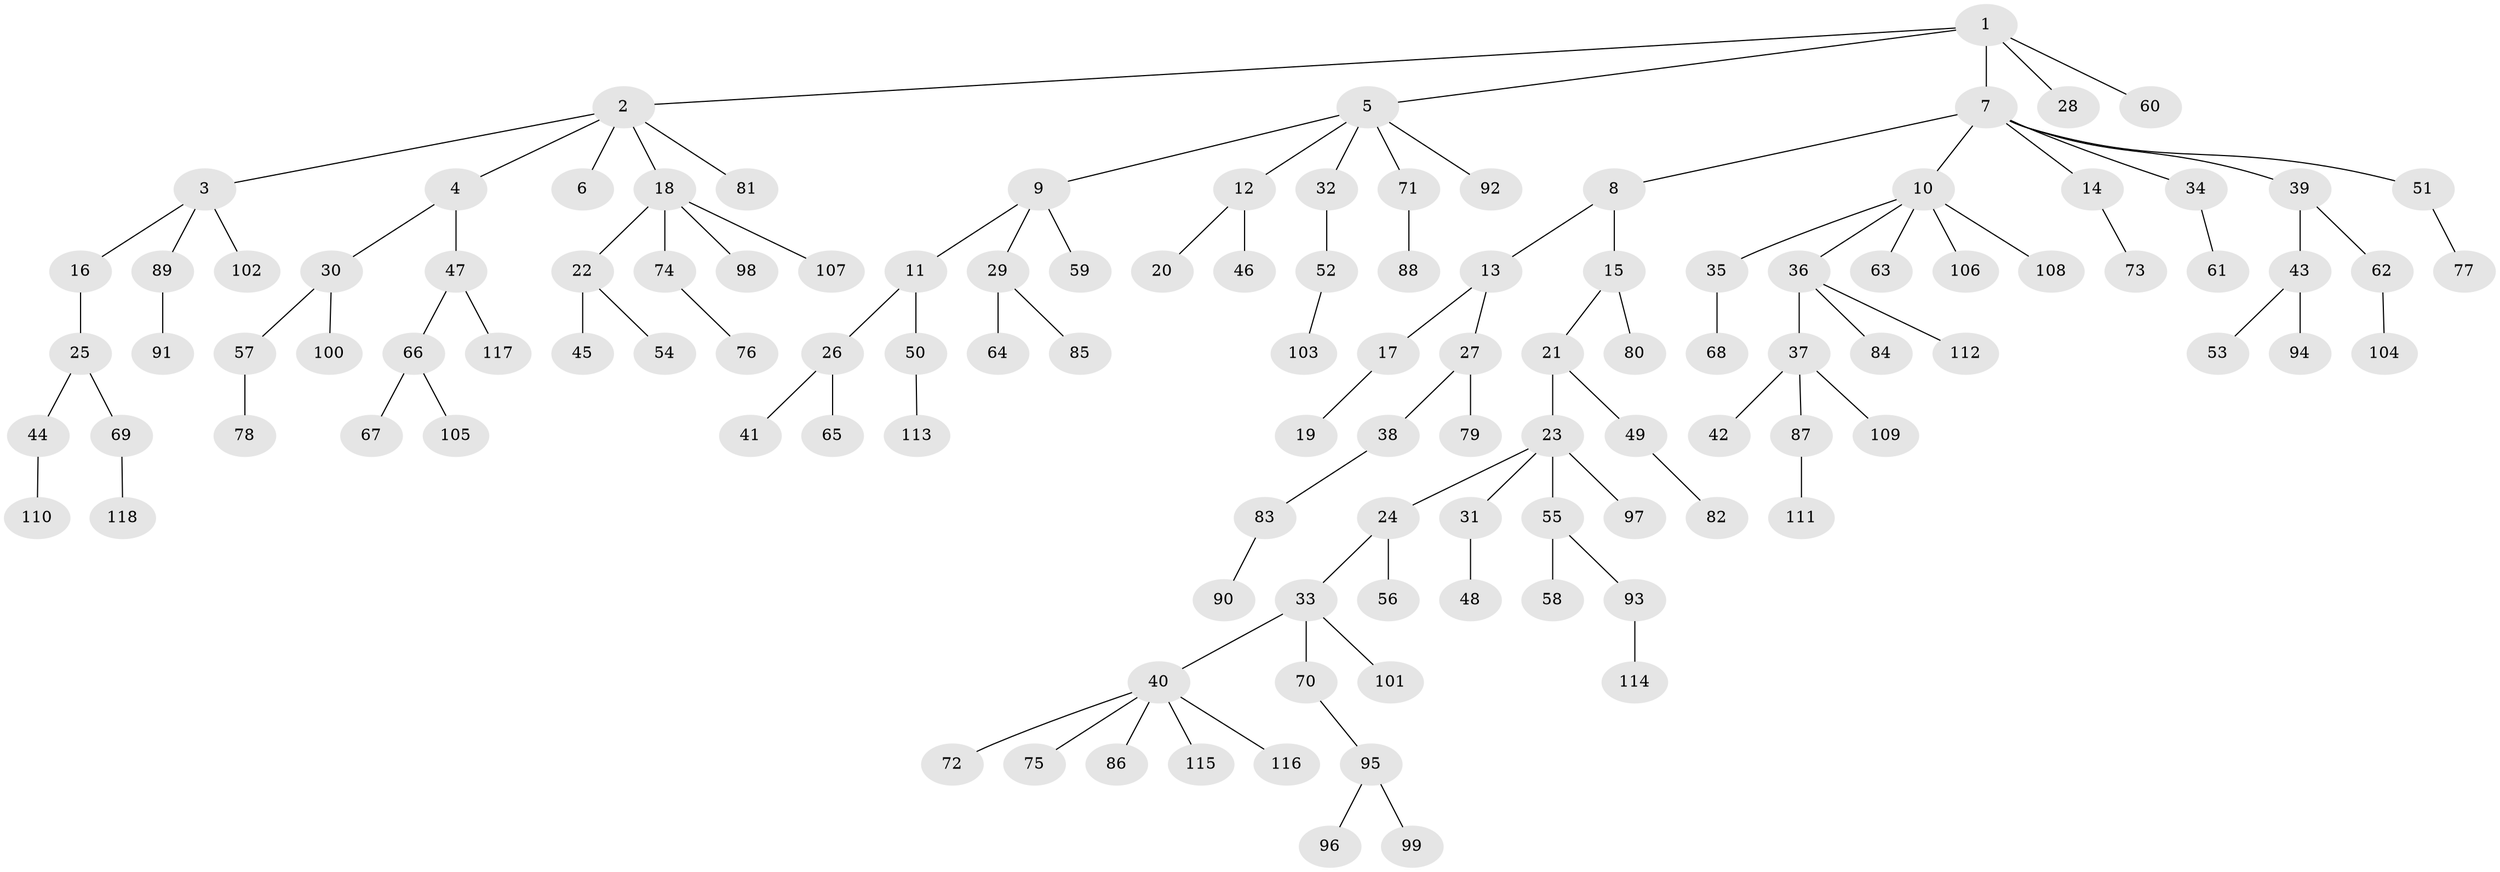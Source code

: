 // coarse degree distribution, {1: 0.851063829787234, 2: 0.10638297872340426, 32: 0.02127659574468085, 10: 0.02127659574468085}
// Generated by graph-tools (version 1.1) at 2025/56/03/04/25 21:56:21]
// undirected, 118 vertices, 117 edges
graph export_dot {
graph [start="1"]
  node [color=gray90,style=filled];
  1;
  2;
  3;
  4;
  5;
  6;
  7;
  8;
  9;
  10;
  11;
  12;
  13;
  14;
  15;
  16;
  17;
  18;
  19;
  20;
  21;
  22;
  23;
  24;
  25;
  26;
  27;
  28;
  29;
  30;
  31;
  32;
  33;
  34;
  35;
  36;
  37;
  38;
  39;
  40;
  41;
  42;
  43;
  44;
  45;
  46;
  47;
  48;
  49;
  50;
  51;
  52;
  53;
  54;
  55;
  56;
  57;
  58;
  59;
  60;
  61;
  62;
  63;
  64;
  65;
  66;
  67;
  68;
  69;
  70;
  71;
  72;
  73;
  74;
  75;
  76;
  77;
  78;
  79;
  80;
  81;
  82;
  83;
  84;
  85;
  86;
  87;
  88;
  89;
  90;
  91;
  92;
  93;
  94;
  95;
  96;
  97;
  98;
  99;
  100;
  101;
  102;
  103;
  104;
  105;
  106;
  107;
  108;
  109;
  110;
  111;
  112;
  113;
  114;
  115;
  116;
  117;
  118;
  1 -- 2;
  1 -- 5;
  1 -- 7;
  1 -- 28;
  1 -- 60;
  2 -- 3;
  2 -- 4;
  2 -- 6;
  2 -- 18;
  2 -- 81;
  3 -- 16;
  3 -- 89;
  3 -- 102;
  4 -- 30;
  4 -- 47;
  5 -- 9;
  5 -- 12;
  5 -- 32;
  5 -- 71;
  5 -- 92;
  7 -- 8;
  7 -- 10;
  7 -- 14;
  7 -- 34;
  7 -- 39;
  7 -- 51;
  8 -- 13;
  8 -- 15;
  9 -- 11;
  9 -- 29;
  9 -- 59;
  10 -- 35;
  10 -- 36;
  10 -- 63;
  10 -- 106;
  10 -- 108;
  11 -- 26;
  11 -- 50;
  12 -- 20;
  12 -- 46;
  13 -- 17;
  13 -- 27;
  14 -- 73;
  15 -- 21;
  15 -- 80;
  16 -- 25;
  17 -- 19;
  18 -- 22;
  18 -- 74;
  18 -- 98;
  18 -- 107;
  21 -- 23;
  21 -- 49;
  22 -- 45;
  22 -- 54;
  23 -- 24;
  23 -- 31;
  23 -- 55;
  23 -- 97;
  24 -- 33;
  24 -- 56;
  25 -- 44;
  25 -- 69;
  26 -- 41;
  26 -- 65;
  27 -- 38;
  27 -- 79;
  29 -- 64;
  29 -- 85;
  30 -- 57;
  30 -- 100;
  31 -- 48;
  32 -- 52;
  33 -- 40;
  33 -- 70;
  33 -- 101;
  34 -- 61;
  35 -- 68;
  36 -- 37;
  36 -- 84;
  36 -- 112;
  37 -- 42;
  37 -- 87;
  37 -- 109;
  38 -- 83;
  39 -- 43;
  39 -- 62;
  40 -- 72;
  40 -- 75;
  40 -- 86;
  40 -- 115;
  40 -- 116;
  43 -- 53;
  43 -- 94;
  44 -- 110;
  47 -- 66;
  47 -- 117;
  49 -- 82;
  50 -- 113;
  51 -- 77;
  52 -- 103;
  55 -- 58;
  55 -- 93;
  57 -- 78;
  62 -- 104;
  66 -- 67;
  66 -- 105;
  69 -- 118;
  70 -- 95;
  71 -- 88;
  74 -- 76;
  83 -- 90;
  87 -- 111;
  89 -- 91;
  93 -- 114;
  95 -- 96;
  95 -- 99;
}
